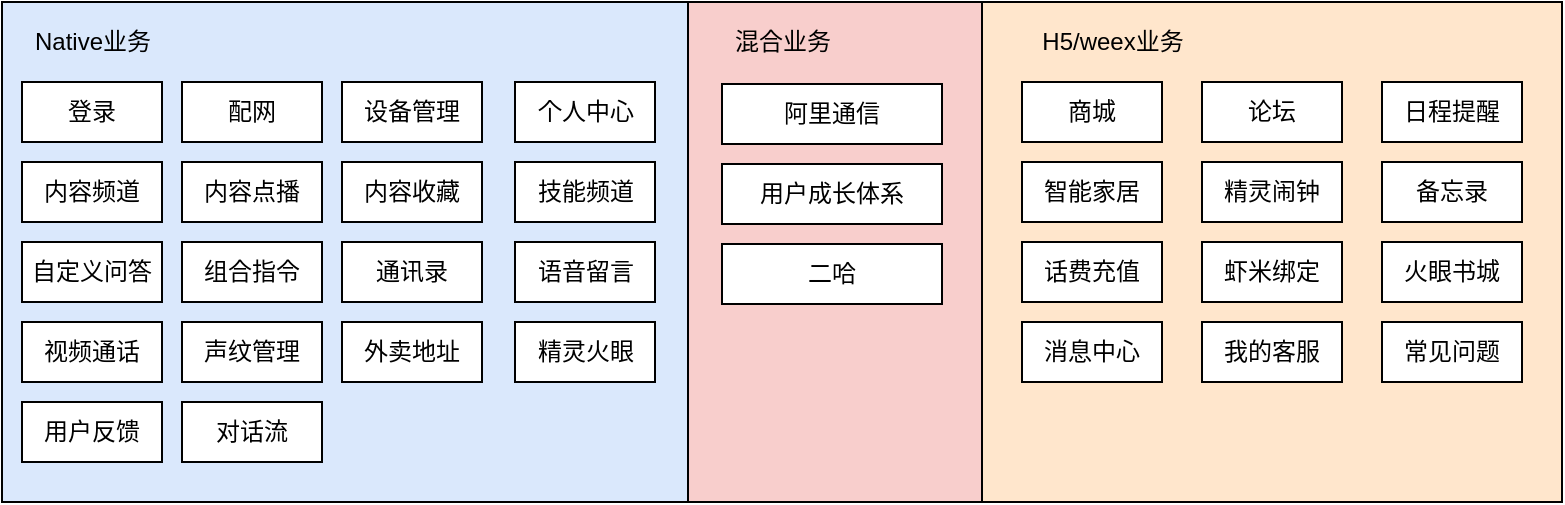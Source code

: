 <mxfile version="10.6.7" type="github"><diagram id="hTylxEv43dNXnRizPHDx" name="Page-1"><mxGraphModel dx="918" dy="593" grid="1" gridSize="10" guides="1" tooltips="1" connect="1" arrows="1" fold="1" page="1" pageScale="1" pageWidth="827" pageHeight="1169" math="0" shadow="0"><root><mxCell id="0"/><mxCell id="1" parent="0"/><mxCell id="kipzJLmaBn_NfWSfgyEO-1" value="" style="rounded=0;whiteSpace=wrap;html=1;fillColor=#dae8fc;strokeColor=#000000;" vertex="1" parent="1"><mxGeometry x="10" y="30" width="420" height="250" as="geometry"/></mxCell><mxCell id="kipzJLmaBn_NfWSfgyEO-2" value="" style="rounded=0;whiteSpace=wrap;html=1;fillColor=#ffe6cc;strokeColor=#000000;" vertex="1" parent="1"><mxGeometry x="430" y="30" width="360" height="250" as="geometry"/></mxCell><mxCell id="kipzJLmaBn_NfWSfgyEO-3" value="" style="rounded=0;whiteSpace=wrap;html=1;fillColor=#f8cecc;strokeColor=#000000;" vertex="1" parent="1"><mxGeometry x="353" y="30" width="147" height="250" as="geometry"/></mxCell><mxCell id="kipzJLmaBn_NfWSfgyEO-5" value="Native业务" style="text;html=1;resizable=0;autosize=1;align=center;verticalAlign=middle;points=[];fillColor=none;strokeColor=none;rounded=0;" vertex="1" parent="1"><mxGeometry x="20" y="40" width="70" height="20" as="geometry"/></mxCell><mxCell id="kipzJLmaBn_NfWSfgyEO-6" value="H5/weex业务" style="text;html=1;resizable=0;autosize=1;align=center;verticalAlign=middle;points=[];fillColor=none;strokeColor=none;rounded=0;" vertex="1" parent="1"><mxGeometry x="520" y="40" width="90" height="20" as="geometry"/></mxCell><mxCell id="kipzJLmaBn_NfWSfgyEO-7" value="登录" style="rounded=0;whiteSpace=wrap;html=1;" vertex="1" parent="1"><mxGeometry x="20" y="70" width="70" height="30" as="geometry"/></mxCell><mxCell id="kipzJLmaBn_NfWSfgyEO-8" value="配网" style="rounded=0;whiteSpace=wrap;html=1;" vertex="1" parent="1"><mxGeometry x="100" y="70" width="70" height="30" as="geometry"/></mxCell><mxCell id="kipzJLmaBn_NfWSfgyEO-9" value="设备管理" style="rounded=0;whiteSpace=wrap;html=1;" vertex="1" parent="1"><mxGeometry x="180" y="70" width="70" height="30" as="geometry"/></mxCell><mxCell id="kipzJLmaBn_NfWSfgyEO-10" value="个人中心" style="rounded=0;whiteSpace=wrap;html=1;" vertex="1" parent="1"><mxGeometry x="266.5" y="70" width="70" height="30" as="geometry"/></mxCell><mxCell id="kipzJLmaBn_NfWSfgyEO-11" value="内容频道" style="rounded=0;whiteSpace=wrap;html=1;" vertex="1" parent="1"><mxGeometry x="20" y="110" width="70" height="30" as="geometry"/></mxCell><mxCell id="kipzJLmaBn_NfWSfgyEO-12" value="内容点播" style="rounded=0;whiteSpace=wrap;html=1;" vertex="1" parent="1"><mxGeometry x="100" y="110" width="70" height="30" as="geometry"/></mxCell><mxCell id="kipzJLmaBn_NfWSfgyEO-13" value="自定义问答" style="rounded=0;whiteSpace=wrap;html=1;" vertex="1" parent="1"><mxGeometry x="20" y="150" width="70" height="30" as="geometry"/></mxCell><mxCell id="kipzJLmaBn_NfWSfgyEO-14" value="技能频道" style="rounded=0;whiteSpace=wrap;html=1;" vertex="1" parent="1"><mxGeometry x="266.5" y="110" width="70" height="30" as="geometry"/></mxCell><mxCell id="kipzJLmaBn_NfWSfgyEO-15" value="内容收藏" style="rounded=0;whiteSpace=wrap;html=1;" vertex="1" parent="1"><mxGeometry x="180" y="110" width="70" height="30" as="geometry"/></mxCell><mxCell id="kipzJLmaBn_NfWSfgyEO-16" value="组合指令" style="rounded=0;whiteSpace=wrap;html=1;" vertex="1" parent="1"><mxGeometry x="100" y="150" width="70" height="30" as="geometry"/></mxCell><mxCell id="kipzJLmaBn_NfWSfgyEO-17" value="通讯录" style="rounded=0;whiteSpace=wrap;html=1;" vertex="1" parent="1"><mxGeometry x="180" y="150" width="70" height="30" as="geometry"/></mxCell><mxCell id="kipzJLmaBn_NfWSfgyEO-18" value="语音留言" style="rounded=0;whiteSpace=wrap;html=1;" vertex="1" parent="1"><mxGeometry x="266.5" y="150" width="70" height="30" as="geometry"/></mxCell><mxCell id="kipzJLmaBn_NfWSfgyEO-19" value="视频通话" style="rounded=0;whiteSpace=wrap;html=1;" vertex="1" parent="1"><mxGeometry x="20" y="190" width="70" height="30" as="geometry"/></mxCell><mxCell id="kipzJLmaBn_NfWSfgyEO-20" value="阿里通信" style="rounded=0;whiteSpace=wrap;html=1;" vertex="1" parent="1"><mxGeometry x="370" y="71" width="110" height="30" as="geometry"/></mxCell><mxCell id="kipzJLmaBn_NfWSfgyEO-21" value="商城" style="rounded=0;whiteSpace=wrap;html=1;" vertex="1" parent="1"><mxGeometry x="520" y="70" width="70" height="30" as="geometry"/></mxCell><mxCell id="kipzJLmaBn_NfWSfgyEO-22" value="论坛" style="rounded=0;whiteSpace=wrap;html=1;" vertex="1" parent="1"><mxGeometry x="610" y="70" width="70" height="30" as="geometry"/></mxCell><mxCell id="kipzJLmaBn_NfWSfgyEO-23" value="日程提醒" style="rounded=0;whiteSpace=wrap;html=1;" vertex="1" parent="1"><mxGeometry x="700" y="70" width="70" height="30" as="geometry"/></mxCell><mxCell id="kipzJLmaBn_NfWSfgyEO-24" value="智能家居" style="rounded=0;whiteSpace=wrap;html=1;" vertex="1" parent="1"><mxGeometry x="520" y="110" width="70" height="30" as="geometry"/></mxCell><mxCell id="kipzJLmaBn_NfWSfgyEO-25" value="精灵闹钟" style="rounded=0;whiteSpace=wrap;html=1;" vertex="1" parent="1"><mxGeometry x="610" y="110" width="70" height="30" as="geometry"/></mxCell><mxCell id="kipzJLmaBn_NfWSfgyEO-28" value="备忘录" style="rounded=0;whiteSpace=wrap;html=1;" vertex="1" parent="1"><mxGeometry x="700" y="110" width="70" height="30" as="geometry"/></mxCell><mxCell id="kipzJLmaBn_NfWSfgyEO-29" value="话费充值" style="rounded=0;whiteSpace=wrap;html=1;" vertex="1" parent="1"><mxGeometry x="520" y="150" width="70" height="30" as="geometry"/></mxCell><mxCell id="kipzJLmaBn_NfWSfgyEO-30" value="虾米绑定" style="rounded=0;whiteSpace=wrap;html=1;" vertex="1" parent="1"><mxGeometry x="610" y="150" width="70" height="30" as="geometry"/></mxCell><mxCell id="kipzJLmaBn_NfWSfgyEO-31" value="声纹管理" style="rounded=0;whiteSpace=wrap;html=1;" vertex="1" parent="1"><mxGeometry x="100" y="190" width="70" height="30" as="geometry"/></mxCell><mxCell id="kipzJLmaBn_NfWSfgyEO-32" value="用户成长体系" style="rounded=0;whiteSpace=wrap;html=1;" vertex="1" parent="1"><mxGeometry x="370" y="111" width="110" height="30" as="geometry"/></mxCell><mxCell id="kipzJLmaBn_NfWSfgyEO-33" value="二哈" style="rounded=0;whiteSpace=wrap;html=1;" vertex="1" parent="1"><mxGeometry x="370" y="151" width="110" height="30" as="geometry"/></mxCell><mxCell id="kipzJLmaBn_NfWSfgyEO-34" value="火眼书城" style="rounded=0;whiteSpace=wrap;html=1;" vertex="1" parent="1"><mxGeometry x="700" y="150" width="70" height="30" as="geometry"/></mxCell><mxCell id="kipzJLmaBn_NfWSfgyEO-35" value="消息中心" style="rounded=0;whiteSpace=wrap;html=1;" vertex="1" parent="1"><mxGeometry x="520" y="190" width="70" height="30" as="geometry"/></mxCell><mxCell id="kipzJLmaBn_NfWSfgyEO-36" value="外卖地址" style="rounded=0;whiteSpace=wrap;html=1;" vertex="1" parent="1"><mxGeometry x="180" y="190" width="70" height="30" as="geometry"/></mxCell><mxCell id="kipzJLmaBn_NfWSfgyEO-38" value="我的客服" style="rounded=0;whiteSpace=wrap;html=1;" vertex="1" parent="1"><mxGeometry x="610" y="190" width="70" height="30" as="geometry"/></mxCell><mxCell id="kipzJLmaBn_NfWSfgyEO-41" value="精灵火眼" style="rounded=0;whiteSpace=wrap;html=1;" vertex="1" parent="1"><mxGeometry x="266.5" y="190" width="70" height="30" as="geometry"/></mxCell><mxCell id="kipzJLmaBn_NfWSfgyEO-42" value="用户反馈" style="rounded=0;whiteSpace=wrap;html=1;" vertex="1" parent="1"><mxGeometry x="20" y="230" width="70" height="30" as="geometry"/></mxCell><mxCell id="kipzJLmaBn_NfWSfgyEO-43" value="常见问题" style="rounded=0;whiteSpace=wrap;html=1;" vertex="1" parent="1"><mxGeometry x="700" y="190" width="70" height="30" as="geometry"/></mxCell><mxCell id="kipzJLmaBn_NfWSfgyEO-44" value="对话流" style="rounded=0;whiteSpace=wrap;html=1;" vertex="1" parent="1"><mxGeometry x="100" y="230" width="70" height="30" as="geometry"/></mxCell><mxCell id="kipzJLmaBn_NfWSfgyEO-45" value="混合业务" style="text;html=1;resizable=0;autosize=1;align=center;verticalAlign=middle;points=[];fillColor=none;strokeColor=none;rounded=0;" vertex="1" parent="1"><mxGeometry x="370" y="40" width="60" height="20" as="geometry"/></mxCell></root></mxGraphModel></diagram></mxfile>